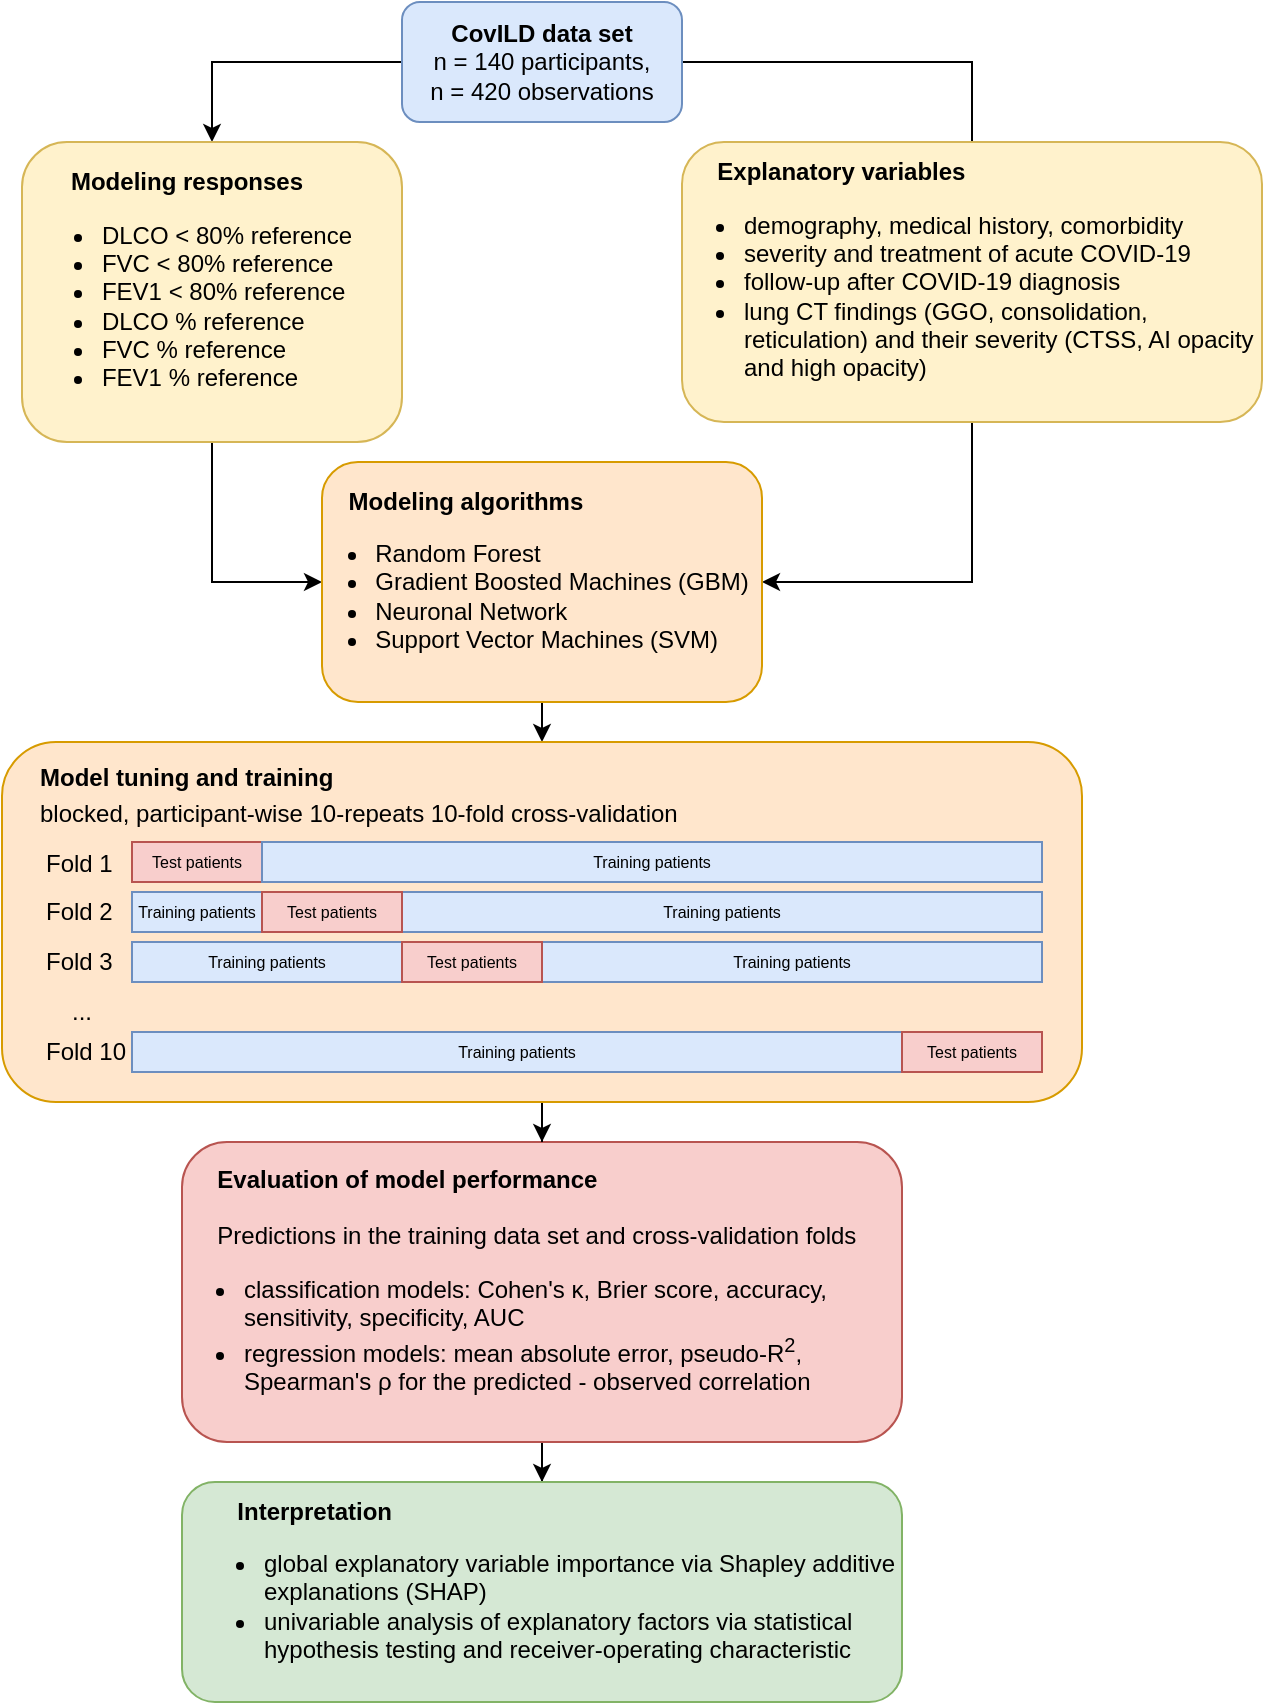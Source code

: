 <mxfile version="23.1.5" type="device">
  <diagram name="Page-1" id="tja42HOSOiQajD3rXUwZ">
    <mxGraphModel dx="675" dy="394" grid="1" gridSize="10" guides="1" tooltips="1" connect="1" arrows="1" fold="1" page="1" pageScale="1" pageWidth="690" pageHeight="980" math="0" shadow="0">
      <root>
        <mxCell id="0" />
        <mxCell id="1" parent="0" />
        <mxCell id="dYnLl5Npb4Rf6cg5zZ06-7" style="edgeStyle=orthogonalEdgeStyle;rounded=0;orthogonalLoop=1;jettySize=auto;html=1;entryX=0.5;entryY=0;entryDx=0;entryDy=0;" parent="1" source="dYnLl5Npb4Rf6cg5zZ06-1" target="dYnLl5Npb4Rf6cg5zZ06-2" edge="1">
          <mxGeometry relative="1" as="geometry">
            <Array as="points">
              <mxPoint x="155" y="50" />
            </Array>
          </mxGeometry>
        </mxCell>
        <mxCell id="dYnLl5Npb4Rf6cg5zZ06-8" style="edgeStyle=orthogonalEdgeStyle;rounded=0;orthogonalLoop=1;jettySize=auto;html=1;entryX=0.5;entryY=0;entryDx=0;entryDy=0;" parent="1" edge="1">
          <mxGeometry relative="1" as="geometry">
            <mxPoint x="390" y="50" as="sourcePoint" />
            <mxPoint x="535.0" y="110" as="targetPoint" />
            <Array as="points">
              <mxPoint x="535" y="50" />
            </Array>
          </mxGeometry>
        </mxCell>
        <mxCell id="dYnLl5Npb4Rf6cg5zZ06-1" value="&lt;b&gt;CovILD data set&lt;br&gt;&lt;/b&gt;n = 140 participants,&lt;br&gt;n = 420 observations" style="rounded=1;whiteSpace=wrap;html=1;fillColor=#dae8fc;strokeColor=#6c8ebf;" parent="1" vertex="1">
          <mxGeometry x="250" y="20" width="140" height="60" as="geometry" />
        </mxCell>
        <mxCell id="dYnLl5Npb4Rf6cg5zZ06-10" style="edgeStyle=orthogonalEdgeStyle;rounded=0;orthogonalLoop=1;jettySize=auto;html=1;entryX=0;entryY=0.5;entryDx=0;entryDy=0;" parent="1" source="dYnLl5Npb4Rf6cg5zZ06-2" target="dYnLl5Npb4Rf6cg5zZ06-9" edge="1">
          <mxGeometry relative="1" as="geometry" />
        </mxCell>
        <mxCell id="dYnLl5Npb4Rf6cg5zZ06-2" value="&lt;b&gt;Modeling responses&lt;/b&gt;&lt;br&gt;&lt;ul&gt;&lt;li style=&quot;text-align: left;&quot;&gt;&lt;span style=&quot;background-color: initial;&quot;&gt;DLCO &amp;lt; 80% reference&lt;/span&gt;&lt;br&gt;&lt;/li&gt;&lt;li style=&quot;text-align: left;&quot;&gt;FVC &amp;lt; 80% reference&lt;/li&gt;&lt;li style=&quot;text-align: left;&quot;&gt;FEV1 &amp;lt; 80% reference&lt;/li&gt;&lt;li style=&quot;text-align: left;&quot;&gt;DLCO % reference&lt;/li&gt;&lt;li style=&quot;text-align: left;&quot;&gt;FVC % reference&lt;/li&gt;&lt;li style=&quot;text-align: left;&quot;&gt;FEV1 % reference&lt;/li&gt;&lt;/ul&gt;" style="rounded=1;whiteSpace=wrap;html=1;spacingLeft=-25;fillColor=#fff2cc;strokeColor=#d6b656;" parent="1" vertex="1">
          <mxGeometry x="60" y="90" width="190" height="150" as="geometry" />
        </mxCell>
        <mxCell id="dYnLl5Npb4Rf6cg5zZ06-11" style="edgeStyle=orthogonalEdgeStyle;rounded=0;orthogonalLoop=1;jettySize=auto;html=1;entryX=1;entryY=0.5;entryDx=0;entryDy=0;" parent="1" source="dYnLl5Npb4Rf6cg5zZ06-6" target="dYnLl5Npb4Rf6cg5zZ06-9" edge="1">
          <mxGeometry relative="1" as="geometry" />
        </mxCell>
        <mxCell id="dYnLl5Npb4Rf6cg5zZ06-6" value="&lt;div style=&quot;text-align: left;&quot;&gt;&lt;b style=&quot;background-color: initial;&quot;&gt;&lt;span style=&quot;white-space: pre;&quot;&gt;&#x9;&lt;/span&gt;Explanatory variables&lt;/b&gt;&lt;/div&gt;&lt;ul&gt;&lt;li style=&quot;text-align: left;&quot;&gt;demography, medical history, comorbidity&lt;/li&gt;&lt;li style=&quot;text-align: left;&quot;&gt;severity and treatment of acute COVID-19&lt;/li&gt;&lt;li style=&quot;text-align: left;&quot;&gt;follow-up after COVID-19 diagnosis&lt;/li&gt;&lt;li style=&quot;text-align: left;&quot;&gt;lung CT findings (GGO, consolidation, reticulation) and their severity (CTSS, AI opacity and high opacity)&lt;/li&gt;&lt;/ul&gt;" style="rounded=1;whiteSpace=wrap;html=1;spacingLeft=-10;fillColor=#fff2cc;strokeColor=#d6b656;" parent="1" vertex="1">
          <mxGeometry x="390" y="90" width="290" height="140" as="geometry" />
        </mxCell>
        <mxCell id="dYnLl5Npb4Rf6cg5zZ06-41" style="edgeStyle=orthogonalEdgeStyle;rounded=0;orthogonalLoop=1;jettySize=auto;html=1;exitX=0.5;exitY=1;exitDx=0;exitDy=0;entryX=0.5;entryY=0;entryDx=0;entryDy=0;" parent="1" source="dYnLl5Npb4Rf6cg5zZ06-9" target="dYnLl5Npb4Rf6cg5zZ06-39" edge="1">
          <mxGeometry relative="1" as="geometry" />
        </mxCell>
        <mxCell id="dYnLl5Npb4Rf6cg5zZ06-9" value="&lt;div style=&quot;text-align: left;&quot;&gt;&lt;b style=&quot;background-color: initial;&quot;&gt;&lt;span style=&quot;white-space: pre;&quot;&gt;&#x9;&lt;/span&gt;Modeling algorithms&lt;/b&gt;&lt;/div&gt;&lt;ul&gt;&lt;li style=&quot;text-align: left;&quot;&gt;Random Forest&lt;/li&gt;&lt;li style=&quot;text-align: left;&quot;&gt;Gradient Boosted Machines (GBM)&lt;/li&gt;&lt;li style=&quot;text-align: left;&quot;&gt;Neuronal Network&lt;/li&gt;&lt;li style=&quot;text-align: left;&quot;&gt;Support Vector Machines (SVM)&lt;/li&gt;&lt;/ul&gt;" style="rounded=1;whiteSpace=wrap;html=1;spacingLeft=-20;fillColor=#ffe6cc;strokeColor=#d79b00;" parent="1" vertex="1">
          <mxGeometry x="210" y="250" width="220" height="120" as="geometry" />
        </mxCell>
        <mxCell id="dYnLl5Npb4Rf6cg5zZ06-45" style="edgeStyle=orthogonalEdgeStyle;rounded=0;orthogonalLoop=1;jettySize=auto;html=1;exitX=0.5;exitY=1;exitDx=0;exitDy=0;" parent="1" source="dYnLl5Npb4Rf6cg5zZ06-42" target="dYnLl5Npb4Rf6cg5zZ06-44" edge="1">
          <mxGeometry relative="1" as="geometry" />
        </mxCell>
        <mxCell id="dYnLl5Npb4Rf6cg5zZ06-42" value="&lt;div style=&quot;text-align: left;&quot;&gt;&lt;b style=&quot;background-color: initial;&quot;&gt;&lt;span style=&quot;white-space: pre;&quot;&gt;&#x9;&lt;/span&gt;Evaluation of model performance&lt;/b&gt;&lt;/div&gt;&lt;div style=&quot;text-align: left;&quot;&gt;&lt;b style=&quot;background-color: initial;&quot;&gt;&lt;br&gt;&lt;/b&gt;&lt;/div&gt;&lt;div style=&quot;text-align: left;&quot;&gt;&lt;span style=&quot;background-color: initial;&quot;&gt;&lt;span style=&quot;white-space: pre;&quot;&gt;&#x9;&lt;/span&gt;Predictions in the training data set and cross-validation folds&lt;/span&gt;&lt;/div&gt;&lt;ul&gt;&lt;li style=&quot;text-align: left;&quot;&gt;classification models: Cohen&#39;s&amp;nbsp;κ, Brier score, accuracy, sensitivity, specificity, AUC&lt;/li&gt;&lt;li style=&quot;text-align: left;&quot;&gt;regression models: mean absolute error, pseudo-R&lt;sup&gt;2&lt;/sup&gt;, Spearman&#39;s&amp;nbsp;ρ for the predicted - observed correlation&lt;/li&gt;&lt;/ul&gt;" style="rounded=1;whiteSpace=wrap;html=1;spacingLeft=-10;fillColor=#f8cecc;strokeColor=#b85450;" parent="1" vertex="1">
          <mxGeometry x="140" y="590" width="360" height="150" as="geometry" />
        </mxCell>
        <mxCell id="dYnLl5Npb4Rf6cg5zZ06-43" style="edgeStyle=orthogonalEdgeStyle;rounded=0;orthogonalLoop=1;jettySize=auto;html=1;exitX=0.5;exitY=1;exitDx=0;exitDy=0;" parent="1" source="dYnLl5Npb4Rf6cg5zZ06-39" target="dYnLl5Npb4Rf6cg5zZ06-42" edge="1">
          <mxGeometry relative="1" as="geometry" />
        </mxCell>
        <mxCell id="dYnLl5Npb4Rf6cg5zZ06-44" value="&lt;div style=&quot;text-align: left;&quot;&gt;&lt;b style=&quot;background-color: initial;&quot;&gt;&lt;span style=&quot;white-space: pre;&quot;&gt;&#x9;&lt;/span&gt;Interpretation&lt;/b&gt;&lt;/div&gt;&lt;ul&gt;&lt;li style=&quot;text-align: left;&quot;&gt;global explanatory variable importance via Shapley additive explanations (SHAP)&lt;/li&gt;&lt;li style=&quot;text-align: left;&quot;&gt;univariable analysis of explanatory factors via statistical hypothesis testing and receiver-operating characteristic&lt;/li&gt;&lt;/ul&gt;" style="rounded=1;whiteSpace=wrap;html=1;fillColor=#d5e8d4;strokeColor=#82b366;" parent="1" vertex="1">
          <mxGeometry x="140" y="760" width="360" height="110" as="geometry" />
        </mxCell>
        <mxCell id="dYnLl5Npb4Rf6cg5zZ06-39" value="&lt;p style=&quot;line-height: 150%;&quot;&gt;&lt;b style=&quot;&quot;&gt;Model tuning and training&lt;/b&gt;&lt;br&gt;blocked, participant-wise 10-repeats 10-fold cross-validation&lt;/p&gt;" style="rounded=1;whiteSpace=wrap;html=1;align=left;spacingLeft=19;verticalAlign=top;spacingTop=-8;spacing=0;fillColor=#ffe6cc;strokeColor=#d79b00;" parent="1" vertex="1">
          <mxGeometry x="50" y="390" width="540" height="180" as="geometry" />
        </mxCell>
        <mxCell id="dYnLl5Npb4Rf6cg5zZ06-38" value="" style="group" parent="1" vertex="1" connectable="0">
          <mxGeometry x="70" y="436" width="500" height="124" as="geometry" />
        </mxCell>
        <mxCell id="dYnLl5Npb4Rf6cg5zZ06-12" value="Test patients" style="rounded=0;whiteSpace=wrap;html=1;fillColor=#f8cecc;strokeColor=#b85450;fontSize=8;fontStyle=0" parent="dYnLl5Npb4Rf6cg5zZ06-38" vertex="1">
          <mxGeometry x="45" y="4" width="65" height="20" as="geometry" />
        </mxCell>
        <mxCell id="dYnLl5Npb4Rf6cg5zZ06-17" value="Training patients" style="rounded=0;whiteSpace=wrap;html=1;fillColor=#dae8fc;strokeColor=#6c8ebf;fontStyle=0;fontSize=8;container=0;" parent="dYnLl5Npb4Rf6cg5zZ06-38" vertex="1">
          <mxGeometry x="110" y="4" width="390" height="20" as="geometry" />
        </mxCell>
        <mxCell id="dYnLl5Npb4Rf6cg5zZ06-18" value="Training patients" style="rounded=0;whiteSpace=wrap;html=1;fillColor=#dae8fc;strokeColor=#6c8ebf;fontStyle=0;fontSize=8;" parent="dYnLl5Npb4Rf6cg5zZ06-38" vertex="1">
          <mxGeometry x="45" y="29" width="65" height="20" as="geometry" />
        </mxCell>
        <mxCell id="dYnLl5Npb4Rf6cg5zZ06-19" value="Training patients" style="rounded=0;whiteSpace=wrap;html=1;fillColor=#dae8fc;strokeColor=#6c8ebf;fontStyle=0;fontSize=8;" parent="dYnLl5Npb4Rf6cg5zZ06-38" vertex="1">
          <mxGeometry x="45" y="54" width="135" height="20" as="geometry" />
        </mxCell>
        <mxCell id="dYnLl5Npb4Rf6cg5zZ06-21" value="Training patients" style="rounded=0;whiteSpace=wrap;html=1;fillColor=#dae8fc;strokeColor=#6c8ebf;fontStyle=0;fontSize=8;" parent="dYnLl5Npb4Rf6cg5zZ06-38" vertex="1">
          <mxGeometry x="45" y="99" width="385" height="20" as="geometry" />
        </mxCell>
        <mxCell id="dYnLl5Npb4Rf6cg5zZ06-22" value="Training patients" style="rounded=0;whiteSpace=wrap;html=1;fillColor=#dae8fc;strokeColor=#6c8ebf;fontStyle=0;fontSize=8;" parent="dYnLl5Npb4Rf6cg5zZ06-38" vertex="1">
          <mxGeometry x="180" y="29" width="320" height="20" as="geometry" />
        </mxCell>
        <mxCell id="dYnLl5Npb4Rf6cg5zZ06-23" value="Training patients" style="rounded=0;whiteSpace=wrap;html=1;fillColor=#dae8fc;strokeColor=#6c8ebf;fontStyle=0;fontSize=8;" parent="dYnLl5Npb4Rf6cg5zZ06-38" vertex="1">
          <mxGeometry x="250" y="54" width="250" height="20" as="geometry" />
        </mxCell>
        <mxCell id="dYnLl5Npb4Rf6cg5zZ06-25" value="&lt;span style=&quot;font-weight: normal; font-size: 12px;&quot;&gt;Fold 1&lt;/span&gt;" style="text;html=1;strokeColor=none;fillColor=none;align=left;verticalAlign=middle;whiteSpace=wrap;rounded=0;fontStyle=1;fontSize=12;" parent="dYnLl5Npb4Rf6cg5zZ06-38" vertex="1">
          <mxGeometry width="60" height="30" as="geometry" />
        </mxCell>
        <mxCell id="dYnLl5Npb4Rf6cg5zZ06-26" value="&lt;span style=&quot;font-weight: normal;&quot;&gt;Fold 2&lt;/span&gt;" style="text;html=1;strokeColor=none;fillColor=none;align=left;verticalAlign=middle;whiteSpace=wrap;rounded=0;fontStyle=1;fontSize=12;" parent="dYnLl5Npb4Rf6cg5zZ06-38" vertex="1">
          <mxGeometry y="24" width="60" height="30" as="geometry" />
        </mxCell>
        <mxCell id="dYnLl5Npb4Rf6cg5zZ06-29" value="Fold 10" style="text;html=1;strokeColor=none;fillColor=none;align=left;verticalAlign=middle;whiteSpace=wrap;rounded=0;fontStyle=0;fontSize=12;" parent="dYnLl5Npb4Rf6cg5zZ06-38" vertex="1">
          <mxGeometry y="94" width="60" height="30" as="geometry" />
        </mxCell>
        <mxCell id="dYnLl5Npb4Rf6cg5zZ06-32" value="Fold 3" style="text;html=1;strokeColor=none;fillColor=none;align=left;verticalAlign=middle;whiteSpace=wrap;rounded=0;fontStyle=0;fontSize=12;" parent="dYnLl5Npb4Rf6cg5zZ06-38" vertex="1">
          <mxGeometry y="49" width="60" height="30" as="geometry" />
        </mxCell>
        <mxCell id="dYnLl5Npb4Rf6cg5zZ06-35" value="Test patients" style="rounded=0;whiteSpace=wrap;html=1;fillColor=#f8cecc;strokeColor=#b85450;fontSize=8;fontStyle=0" parent="dYnLl5Npb4Rf6cg5zZ06-38" vertex="1">
          <mxGeometry x="110" y="29" width="70" height="20" as="geometry" />
        </mxCell>
        <mxCell id="dYnLl5Npb4Rf6cg5zZ06-36" value="Test patients" style="rounded=0;whiteSpace=wrap;html=1;fillColor=#f8cecc;strokeColor=#b85450;fontSize=8;fontStyle=0" parent="dYnLl5Npb4Rf6cg5zZ06-38" vertex="1">
          <mxGeometry x="180" y="54" width="70" height="20" as="geometry" />
        </mxCell>
        <mxCell id="dYnLl5Npb4Rf6cg5zZ06-37" value="Test patients" style="rounded=0;whiteSpace=wrap;html=1;fillColor=#f8cecc;strokeColor=#b85450;fontSize=8;fontStyle=0" parent="dYnLl5Npb4Rf6cg5zZ06-38" vertex="1">
          <mxGeometry x="430" y="99" width="70" height="20" as="geometry" />
        </mxCell>
        <mxCell id="iwU5cLAr1DCutjbn3aCN-2" value="..." style="text;html=1;align=center;verticalAlign=middle;whiteSpace=wrap;rounded=0;" vertex="1" parent="1">
          <mxGeometry x="60" y="510" width="60" height="30" as="geometry" />
        </mxCell>
      </root>
    </mxGraphModel>
  </diagram>
</mxfile>
